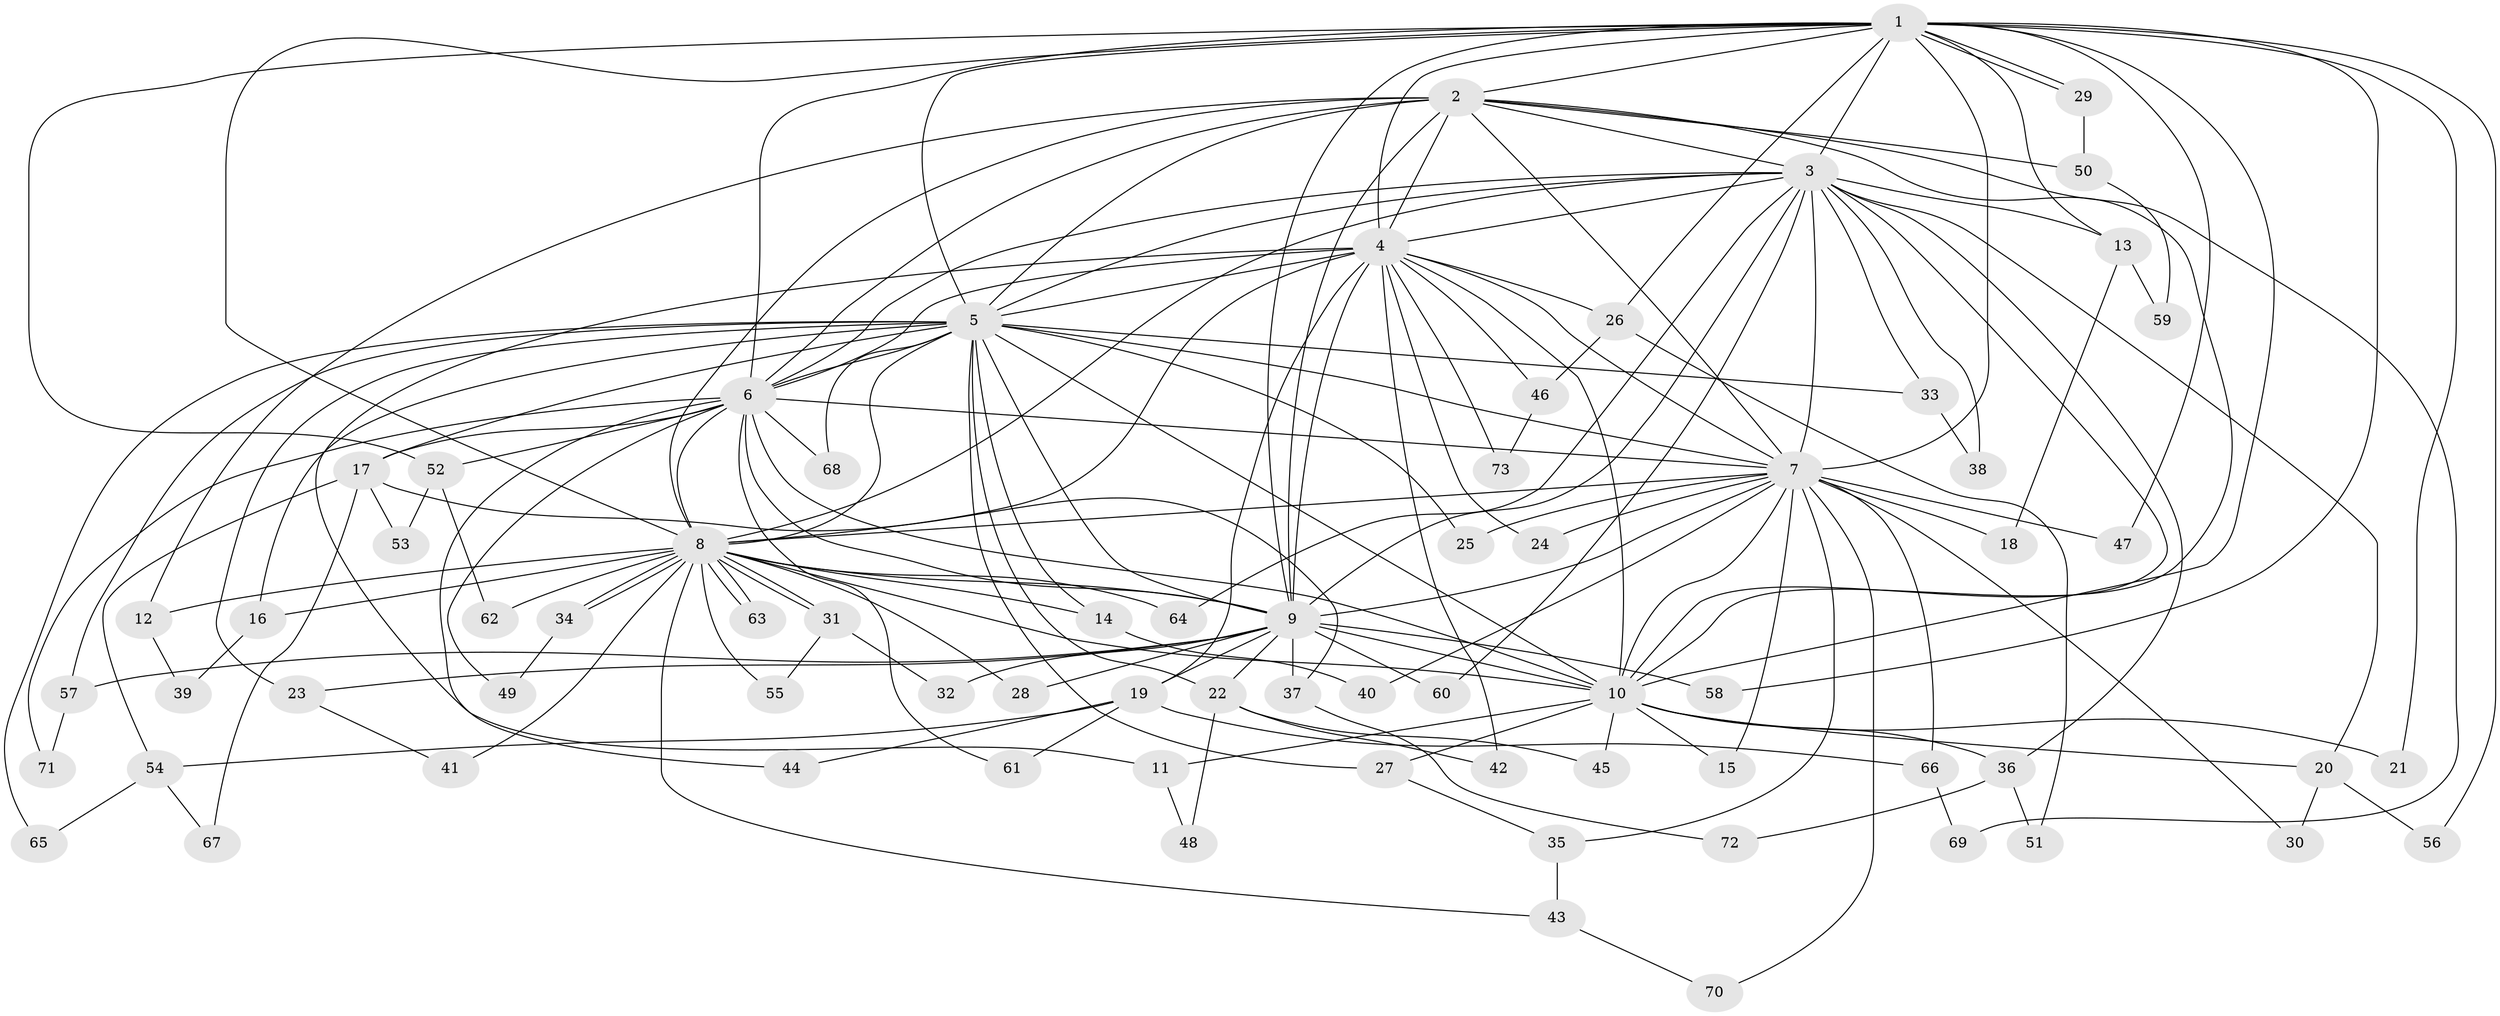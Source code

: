 // Generated by graph-tools (version 1.1) at 2025/13/03/09/25 04:13:58]
// undirected, 73 vertices, 171 edges
graph export_dot {
graph [start="1"]
  node [color=gray90,style=filled];
  1;
  2;
  3;
  4;
  5;
  6;
  7;
  8;
  9;
  10;
  11;
  12;
  13;
  14;
  15;
  16;
  17;
  18;
  19;
  20;
  21;
  22;
  23;
  24;
  25;
  26;
  27;
  28;
  29;
  30;
  31;
  32;
  33;
  34;
  35;
  36;
  37;
  38;
  39;
  40;
  41;
  42;
  43;
  44;
  45;
  46;
  47;
  48;
  49;
  50;
  51;
  52;
  53;
  54;
  55;
  56;
  57;
  58;
  59;
  60;
  61;
  62;
  63;
  64;
  65;
  66;
  67;
  68;
  69;
  70;
  71;
  72;
  73;
  1 -- 2;
  1 -- 3;
  1 -- 4;
  1 -- 5;
  1 -- 6;
  1 -- 7;
  1 -- 8;
  1 -- 9;
  1 -- 10;
  1 -- 13;
  1 -- 21;
  1 -- 26;
  1 -- 29;
  1 -- 29;
  1 -- 47;
  1 -- 52;
  1 -- 56;
  1 -- 58;
  2 -- 3;
  2 -- 4;
  2 -- 5;
  2 -- 6;
  2 -- 7;
  2 -- 8;
  2 -- 9;
  2 -- 10;
  2 -- 12;
  2 -- 50;
  2 -- 69;
  3 -- 4;
  3 -- 5;
  3 -- 6;
  3 -- 7;
  3 -- 8;
  3 -- 9;
  3 -- 10;
  3 -- 13;
  3 -- 20;
  3 -- 33;
  3 -- 36;
  3 -- 38;
  3 -- 60;
  3 -- 64;
  4 -- 5;
  4 -- 6;
  4 -- 7;
  4 -- 8;
  4 -- 9;
  4 -- 10;
  4 -- 11;
  4 -- 19;
  4 -- 24;
  4 -- 26;
  4 -- 42;
  4 -- 46;
  4 -- 73;
  5 -- 6;
  5 -- 7;
  5 -- 8;
  5 -- 9;
  5 -- 10;
  5 -- 14;
  5 -- 16;
  5 -- 17;
  5 -- 22;
  5 -- 23;
  5 -- 25;
  5 -- 27;
  5 -- 33;
  5 -- 57;
  5 -- 65;
  5 -- 68;
  6 -- 7;
  6 -- 8;
  6 -- 9;
  6 -- 10;
  6 -- 17;
  6 -- 44;
  6 -- 49;
  6 -- 52;
  6 -- 61;
  6 -- 68;
  6 -- 71;
  7 -- 8;
  7 -- 9;
  7 -- 10;
  7 -- 15;
  7 -- 18;
  7 -- 24;
  7 -- 25;
  7 -- 30;
  7 -- 35;
  7 -- 40;
  7 -- 47;
  7 -- 66;
  7 -- 70;
  8 -- 9;
  8 -- 10;
  8 -- 12;
  8 -- 14;
  8 -- 16;
  8 -- 28;
  8 -- 31;
  8 -- 31;
  8 -- 34;
  8 -- 34;
  8 -- 41;
  8 -- 43;
  8 -- 55;
  8 -- 62;
  8 -- 63;
  8 -- 63;
  8 -- 64;
  9 -- 10;
  9 -- 19;
  9 -- 22;
  9 -- 23;
  9 -- 28;
  9 -- 32;
  9 -- 37;
  9 -- 57;
  9 -- 58;
  9 -- 60;
  10 -- 11;
  10 -- 15;
  10 -- 20;
  10 -- 21;
  10 -- 27;
  10 -- 36;
  10 -- 45;
  11 -- 48;
  12 -- 39;
  13 -- 18;
  13 -- 59;
  14 -- 40;
  16 -- 39;
  17 -- 37;
  17 -- 53;
  17 -- 54;
  17 -- 67;
  19 -- 44;
  19 -- 54;
  19 -- 61;
  19 -- 66;
  20 -- 30;
  20 -- 56;
  22 -- 42;
  22 -- 45;
  22 -- 48;
  23 -- 41;
  26 -- 46;
  26 -- 51;
  27 -- 35;
  29 -- 50;
  31 -- 32;
  31 -- 55;
  33 -- 38;
  34 -- 49;
  35 -- 43;
  36 -- 51;
  36 -- 72;
  37 -- 72;
  43 -- 70;
  46 -- 73;
  50 -- 59;
  52 -- 53;
  52 -- 62;
  54 -- 65;
  54 -- 67;
  57 -- 71;
  66 -- 69;
}
